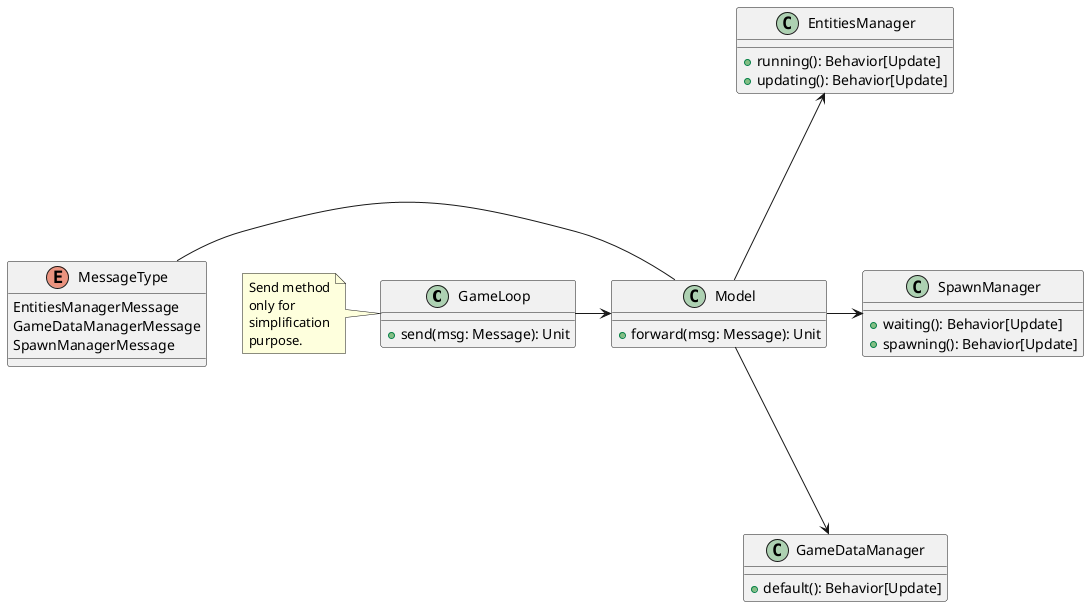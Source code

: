 @startuml

class GameLoop {
    +send(msg: Message): Unit
}
note left: Send method\nonly for\nsimplification\npurpose.
class Model {
    +forward(msg: Message): Unit
}
class EntitiesManager {
    +running(): Behavior[Update]
    +updating(): Behavior[Update]
}
class GameDataManager {
    +default(): Behavior[Update]
}
class SpawnManager {
    +waiting(): Behavior[Update]
    +spawning(): Behavior[Update]
}

enum MessageType {
    EntitiesManagerMessage
    GameDataManagerMessage
    SpawnManagerMessage
}

EntitiesManager -down-> Foo
Foo -down-> SpawnManager
SpawnManager -down-> Bar
Bar -down-> GameDataManager
hide Bar
hide Foo
GameLoop -right-> Model
Model -left- MessageType
Model -up-> EntitiesManager
Model -right-> SpawnManager
Model -right-> GameDataManager

@enduml
